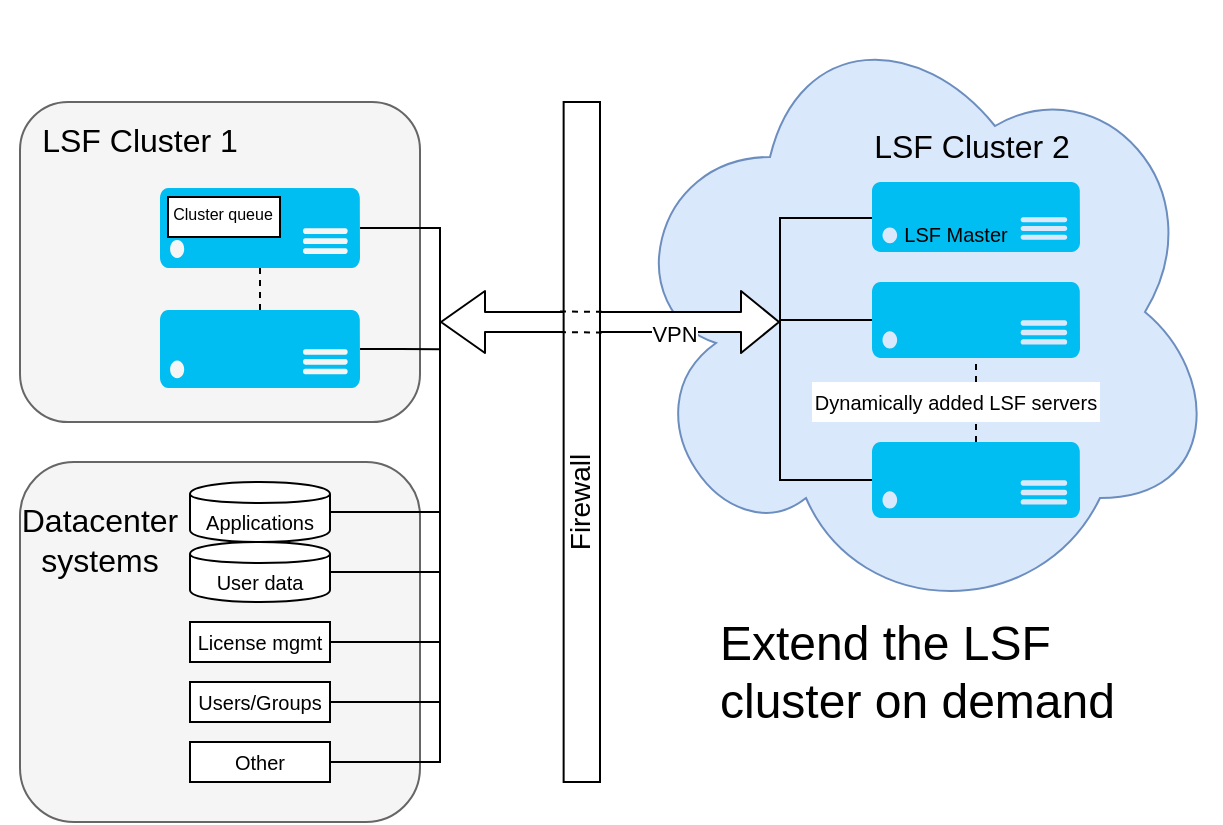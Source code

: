 <mxfile version="13.4.5" type="device"><diagram id="mAu1X2Fn9G5h8eAifJ9l" name="Page-1"><mxGraphModel dx="1106" dy="837" grid="1" gridSize="10" guides="1" tooltips="1" connect="1" arrows="1" fold="1" page="1" pageScale="1.5" pageWidth="850" pageHeight="1100" math="0" shadow="0"><root><mxCell id="0"/><mxCell id="1" parent="0"/><mxCell id="BSvFIfpHKd9mcrmETaih-57" value="" style="ellipse;shape=cloud;whiteSpace=wrap;html=1;fillColor=#dae8fc;strokeColor=#6c8ebf;" parent="1" vertex="1"><mxGeometry x="320" y="30" width="300" height="310" as="geometry"/></mxCell><mxCell id="BSvFIfpHKd9mcrmETaih-51" value="" style="rounded=1;whiteSpace=wrap;html=1;fillColor=#f5f5f5;strokeColor=#666666;fontColor=#333333;" parent="1" vertex="1"><mxGeometry x="20" y="260" width="200" height="180" as="geometry"/></mxCell><mxCell id="BSvFIfpHKd9mcrmETaih-50" value="" style="rounded=1;whiteSpace=wrap;html=1;fillColor=#f5f5f5;strokeColor=#666666;fontColor=#333333;" parent="1" vertex="1"><mxGeometry x="20" y="80" width="200" height="160" as="geometry"/></mxCell><mxCell id="LAuOmiLyv7j9M36k2sqp-13" value="LSF Cluster 2" style="text;html=1;strokeColor=none;fillColor=none;align=center;verticalAlign=middle;whiteSpace=wrap;rounded=0;fontSize=16;" parent="1" vertex="1"><mxGeometry x="446" y="100" width="100" height="3" as="geometry"/></mxCell><mxCell id="LAuOmiLyv7j9M36k2sqp-21" value="" style="verticalLabelPosition=bottom;html=1;verticalAlign=top;align=center;strokeColor=none;fillColor=#00BEF2;shape=mxgraph.azure.server;" parent="1" vertex="1"><mxGeometry x="446" y="120" width="104" height="35" as="geometry"/></mxCell><mxCell id="BSvFIfpHKd9mcrmETaih-9" value="" style="endArrow=none;html=1;strokeColor=#000000;edgeStyle=orthogonalEdgeStyle;rounded=0;entryX=0;entryY=0.5;entryDx=0;entryDy=0;entryPerimeter=0;exitX=0;exitY=0.5;exitDx=0;exitDy=0;exitPerimeter=0;" parent="1" source="LAuOmiLyv7j9M36k2sqp-16" target="LAuOmiLyv7j9M36k2sqp-21" edge="1"><mxGeometry width="50" height="50" relative="1" as="geometry"><mxPoint x="360" y="200" as="sourcePoint"/><mxPoint x="410" y="150" as="targetPoint"/><Array as="points"><mxPoint x="400" y="269"/><mxPoint x="400" y="138"/><mxPoint x="446" y="138"/></Array></mxGeometry></mxCell><mxCell id="BSvFIfpHKd9mcrmETaih-11" value="&lt;font style=&quot;font-size: 10px&quot;&gt;LSF Master&lt;/font&gt;" style="text;html=1;strokeColor=none;fillColor=none;align=center;verticalAlign=middle;whiteSpace=wrap;rounded=0;" parent="1" vertex="1"><mxGeometry x="458" y="136" width="60" height="20" as="geometry"/></mxCell><mxCell id="BSvFIfpHKd9mcrmETaih-13" value="" style="endArrow=none;html=1;strokeColor=#000000;entryX=0;entryY=0.5;entryDx=0;entryDy=0;entryPerimeter=0;" parent="1" target="LAuOmiLyv7j9M36k2sqp-15" edge="1"><mxGeometry width="50" height="50" relative="1" as="geometry"><mxPoint x="400" y="189" as="sourcePoint"/><mxPoint x="440" y="170" as="targetPoint"/></mxGeometry></mxCell><mxCell id="LAuOmiLyv7j9M36k2sqp-15" value="" style="verticalLabelPosition=bottom;html=1;verticalAlign=top;align=center;strokeColor=none;fillColor=#00BEF2;shape=mxgraph.azure.server;" parent="1" vertex="1"><mxGeometry x="446" y="170" width="104" height="38" as="geometry"/></mxCell><mxCell id="LAuOmiLyv7j9M36k2sqp-16" value="" style="verticalLabelPosition=bottom;html=1;verticalAlign=top;align=center;strokeColor=none;fillColor=#00BEF2;shape=mxgraph.azure.server;" parent="1" vertex="1"><mxGeometry x="446" y="250" width="104" height="38" as="geometry"/></mxCell><mxCell id="BSvFIfpHKd9mcrmETaih-19" value="" style="group" parent="1" vertex="1" connectable="0"><mxGeometry x="290" y="110" width="20" height="310" as="geometry"/></mxCell><mxCell id="BSvFIfpHKd9mcrmETaih-23" value="" style="shape=flexArrow;endArrow=classic;startArrow=classic;html=1;strokeColor=#000000;startSize=7;strokeWidth=1;width=10;fillColor=#ffffff;" parent="BSvFIfpHKd9mcrmETaih-19" edge="1"><mxGeometry width="50" height="50" relative="1" as="geometry"><mxPoint x="-60" y="80" as="sourcePoint"/><mxPoint x="110" y="80" as="targetPoint"/></mxGeometry></mxCell><mxCell id="BSvFIfpHKd9mcrmETaih-29" value="VPN" style="edgeLabel;html=1;align=center;verticalAlign=middle;resizable=0;points=[];" parent="BSvFIfpHKd9mcrmETaih-23" vertex="1" connectable="0"><mxGeometry x="0.371" y="-6" relative="1" as="geometry"><mxPoint as="offset"/></mxGeometry></mxCell><mxCell id="BSvFIfpHKd9mcrmETaih-16" value="" style="rounded=0;whiteSpace=wrap;html=1;" parent="BSvFIfpHKd9mcrmETaih-19" vertex="1"><mxGeometry x="1.813" y="-30" width="18.187" height="340" as="geometry"/></mxCell><mxCell id="BSvFIfpHKd9mcrmETaih-17" value="&lt;font style=&quot;font-size: 14px&quot;&gt;Firewall&lt;/font&gt;" style="text;html=1;strokeColor=none;fillColor=none;align=center;verticalAlign=middle;whiteSpace=wrap;rounded=0;rotation=-90;" parent="BSvFIfpHKd9mcrmETaih-19" vertex="1"><mxGeometry x="-8.182" y="160" width="36.364" height="20" as="geometry"/></mxCell><mxCell id="IzSptlZXNburbp3XxghK-2" value="" style="endArrow=none;dashed=1;html=1;exitX=0.01;exitY=0.311;exitDx=0;exitDy=0;exitPerimeter=0;" edge="1" parent="BSvFIfpHKd9mcrmETaih-19"><mxGeometry width="50" height="50" relative="1" as="geometry"><mxPoint x="-0.005" y="74.74" as="sourcePoint"/><mxPoint x="28" y="75" as="targetPoint"/></mxGeometry></mxCell><mxCell id="IzSptlZXNburbp3XxghK-3" value="" style="endArrow=none;dashed=1;html=1;exitX=0.01;exitY=0.311;exitDx=0;exitDy=0;exitPerimeter=0;" edge="1" parent="BSvFIfpHKd9mcrmETaih-19"><mxGeometry width="50" height="50" relative="1" as="geometry"><mxPoint x="-6.005" y="85.0" as="sourcePoint"/><mxPoint x="22" y="85.26" as="targetPoint"/></mxGeometry></mxCell><mxCell id="LAuOmiLyv7j9M36k2sqp-8" value="LSF Cluster 1" style="text;html=1;strokeColor=none;fillColor=none;align=center;verticalAlign=middle;whiteSpace=wrap;rounded=0;fontSize=16;" parent="1" vertex="1"><mxGeometry x="30" y="97" width="100" height="3" as="geometry"/></mxCell><mxCell id="LAuOmiLyv7j9M36k2sqp-3" value="" style="verticalLabelPosition=bottom;html=1;verticalAlign=top;align=center;strokeColor=none;fillColor=#00BEF2;shape=mxgraph.azure.server;" parent="1" vertex="1"><mxGeometry x="90" y="123" width="100" height="40" as="geometry"/></mxCell><mxCell id="BSvFIfpHKd9mcrmETaih-49" style="edgeStyle=orthogonalEdgeStyle;rounded=0;orthogonalLoop=1;jettySize=auto;html=1;exitX=1;exitY=0.5;exitDx=0;exitDy=0;exitPerimeter=0;startSize=7;endArrow=none;endFill=0;strokeColor=#000000;strokeWidth=1;fillColor=none;" parent="1" source="LAuOmiLyv7j9M36k2sqp-6" edge="1"><mxGeometry relative="1" as="geometry"><mxPoint x="230" y="203.667" as="targetPoint"/></mxGeometry></mxCell><mxCell id="LAuOmiLyv7j9M36k2sqp-6" value="" style="verticalLabelPosition=bottom;html=1;verticalAlign=top;align=center;strokeColor=none;fillColor=#00BEF2;shape=mxgraph.azure.server;" parent="1" vertex="1"><mxGeometry x="90" y="184" width="100" height="39" as="geometry"/></mxCell><mxCell id="BSvFIfpHKd9mcrmETaih-35" value="" style="endArrow=none;dashed=1;html=1;strokeColor=#000000;strokeWidth=1;fillColor=none;entryX=0.5;entryY=1;entryDx=0;entryDy=0;entryPerimeter=0;exitX=0.5;exitY=0;exitDx=0;exitDy=0;exitPerimeter=0;" parent="1" source="LAuOmiLyv7j9M36k2sqp-6" target="LAuOmiLyv7j9M36k2sqp-3" edge="1"><mxGeometry width="50" height="50" relative="1" as="geometry"><mxPoint x="320" y="213" as="sourcePoint"/><mxPoint x="370" y="163" as="targetPoint"/></mxGeometry></mxCell><mxCell id="BSvFIfpHKd9mcrmETaih-36" value="" style="endArrow=none;dashed=1;html=1;strokeColor=#000000;strokeWidth=1;fillColor=none;entryX=0.5;entryY=1;entryDx=0;entryDy=0;entryPerimeter=0;exitX=0.5;exitY=0;exitDx=0;exitDy=0;exitPerimeter=0;" parent="1" source="LAuOmiLyv7j9M36k2sqp-16" target="LAuOmiLyv7j9M36k2sqp-15" edge="1"><mxGeometry width="50" height="50" relative="1" as="geometry"><mxPoint x="310" y="260" as="sourcePoint"/><mxPoint x="360" y="210" as="targetPoint"/></mxGeometry></mxCell><mxCell id="BSvFIfpHKd9mcrmETaih-12" value="&lt;font style=&quot;font-size: 10px&quot;&gt;Dynamically added LSF servers&lt;/font&gt;" style="text;html=1;strokeColor=none;align=center;verticalAlign=middle;whiteSpace=wrap;rounded=0;fillColor=#FFFFFF;" parent="1" vertex="1"><mxGeometry x="416" y="220" width="144" height="20" as="geometry"/></mxCell><mxCell id="BSvFIfpHKd9mcrmETaih-48" style="edgeStyle=orthogonalEdgeStyle;rounded=0;orthogonalLoop=1;jettySize=auto;html=1;exitX=1;exitY=0.5;exitDx=0;exitDy=0;startSize=7;endArrow=none;endFill=0;strokeColor=#000000;strokeWidth=1;fillColor=none;" parent="1" source="BSvFIfpHKd9mcrmETaih-37" edge="1"><mxGeometry relative="1" as="geometry"><mxPoint x="230" y="285" as="targetPoint"/></mxGeometry></mxCell><mxCell id="BSvFIfpHKd9mcrmETaih-37" value="&lt;font style=&quot;font-size: 10px&quot;&gt;Applications&lt;/font&gt;" style="shape=cylinder;whiteSpace=wrap;html=1;boundedLbl=1;backgroundOutline=1;fillColor=#FFFFFF;" parent="1" vertex="1"><mxGeometry x="105" y="270" width="70" height="30" as="geometry"/></mxCell><mxCell id="BSvFIfpHKd9mcrmETaih-45" style="edgeStyle=orthogonalEdgeStyle;rounded=0;orthogonalLoop=1;jettySize=auto;html=1;exitX=1;exitY=0.5;exitDx=0;exitDy=0;startSize=7;strokeColor=#000000;strokeWidth=1;fillColor=none;endArrow=none;endFill=0;" parent="1" source="BSvFIfpHKd9mcrmETaih-38" edge="1"><mxGeometry relative="1" as="geometry"><mxPoint x="230" y="315" as="targetPoint"/></mxGeometry></mxCell><mxCell id="BSvFIfpHKd9mcrmETaih-38" value="&lt;font style=&quot;font-size: 10px&quot;&gt;User data&lt;/font&gt;" style="shape=cylinder;whiteSpace=wrap;html=1;boundedLbl=1;backgroundOutline=1;fillColor=#FFFFFF;" parent="1" vertex="1"><mxGeometry x="105" y="300" width="70" height="30" as="geometry"/></mxCell><mxCell id="BSvFIfpHKd9mcrmETaih-46" style="edgeStyle=orthogonalEdgeStyle;rounded=0;orthogonalLoop=1;jettySize=auto;html=1;exitX=1;exitY=0.5;exitDx=0;exitDy=0;startSize=7;endArrow=none;endFill=0;strokeColor=#000000;strokeWidth=1;fillColor=none;" parent="1" source="BSvFIfpHKd9mcrmETaih-39" edge="1"><mxGeometry relative="1" as="geometry"><mxPoint x="230" y="350" as="targetPoint"/></mxGeometry></mxCell><mxCell id="BSvFIfpHKd9mcrmETaih-39" value="&lt;font style=&quot;font-size: 10px&quot;&gt;License mgmt&lt;/font&gt;" style="rounded=0;whiteSpace=wrap;html=1;fillColor=#FFFFFF;" parent="1" vertex="1"><mxGeometry x="105" y="340" width="70" height="20" as="geometry"/></mxCell><mxCell id="BSvFIfpHKd9mcrmETaih-47" style="edgeStyle=orthogonalEdgeStyle;rounded=0;orthogonalLoop=1;jettySize=auto;html=1;exitX=1;exitY=0.5;exitDx=0;exitDy=0;startSize=7;endArrow=none;endFill=0;strokeColor=#000000;strokeWidth=1;fillColor=none;" parent="1" source="BSvFIfpHKd9mcrmETaih-40" edge="1"><mxGeometry relative="1" as="geometry"><mxPoint x="230" y="380" as="targetPoint"/></mxGeometry></mxCell><mxCell id="BSvFIfpHKd9mcrmETaih-40" value="&lt;font style=&quot;font-size: 10px&quot;&gt;Users/Groups&lt;/font&gt;" style="rounded=0;whiteSpace=wrap;html=1;fillColor=#FFFFFF;" parent="1" vertex="1"><mxGeometry x="105" y="370" width="70" height="20" as="geometry"/></mxCell><mxCell id="BSvFIfpHKd9mcrmETaih-42" value="&lt;font style=&quot;font-size: 10px&quot;&gt;Other&lt;/font&gt;" style="rounded=0;whiteSpace=wrap;html=1;fillColor=#FFFFFF;" parent="1" vertex="1"><mxGeometry x="105" y="400" width="70" height="20" as="geometry"/></mxCell><mxCell id="BSvFIfpHKd9mcrmETaih-44" value="" style="endArrow=none;html=1;strokeColor=#000000;edgeStyle=orthogonalEdgeStyle;rounded=0;entryX=1;entryY=0.5;entryDx=0;entryDy=0;entryPerimeter=0;exitX=1;exitY=0.5;exitDx=0;exitDy=0;" parent="1" source="BSvFIfpHKd9mcrmETaih-42" target="LAuOmiLyv7j9M36k2sqp-3" edge="1"><mxGeometry width="50" height="50" relative="1" as="geometry"><mxPoint x="406" y="441.5" as="sourcePoint"/><mxPoint x="406" y="310" as="targetPoint"/><Array as="points"><mxPoint x="230" y="410"/><mxPoint x="230" y="143"/></Array></mxGeometry></mxCell><mxCell id="BSvFIfpHKd9mcrmETaih-52" value="Datacenter systems" style="text;html=1;strokeColor=none;fillColor=none;align=center;verticalAlign=middle;whiteSpace=wrap;rounded=0;fontSize=16;" parent="1" vertex="1"><mxGeometry x="10" y="297" width="100" height="3" as="geometry"/></mxCell><mxCell id="BSvFIfpHKd9mcrmETaih-53" value="" style="rounded=0;whiteSpace=wrap;html=1;" parent="1" vertex="1"><mxGeometry x="94" y="127.5" width="56" height="20" as="geometry"/></mxCell><mxCell id="BSvFIfpHKd9mcrmETaih-54" style="edgeStyle=orthogonalEdgeStyle;rounded=0;orthogonalLoop=1;jettySize=auto;html=1;exitX=1;exitY=1;exitDx=0;exitDy=0;entryX=0.379;entryY=1.019;entryDx=0;entryDy=0;entryPerimeter=0;startSize=7;endArrow=none;endFill=0;strokeColor=#000000;strokeWidth=1;fillColor=none;" parent="1" source="BSvFIfpHKd9mcrmETaih-53" target="BSvFIfpHKd9mcrmETaih-53" edge="1"><mxGeometry relative="1" as="geometry"/></mxCell><mxCell id="BSvFIfpHKd9mcrmETaih-55" value="&lt;font style=&quot;font-size: 8px&quot;&gt;Cluster queue&lt;/font&gt;" style="text;html=1;strokeColor=none;fillColor=none;align=center;verticalAlign=middle;whiteSpace=wrap;rounded=0;" parent="1" vertex="1"><mxGeometry x="93" y="124.5" width="57" height="20" as="geometry"/></mxCell><mxCell id="BSvFIfpHKd9mcrmETaih-56" value="&lt;font style=&quot;font-size: 24px&quot;&gt;Extend the LSF cluster on demand&lt;/font&gt;" style="text;html=1;strokeColor=none;fillColor=none;align=left;verticalAlign=middle;whiteSpace=wrap;rounded=0;fontSize=20;" parent="1" vertex="1"><mxGeometry x="368" y="330" width="204" height="70" as="geometry"/></mxCell></root></mxGraphModel></diagram></mxfile>